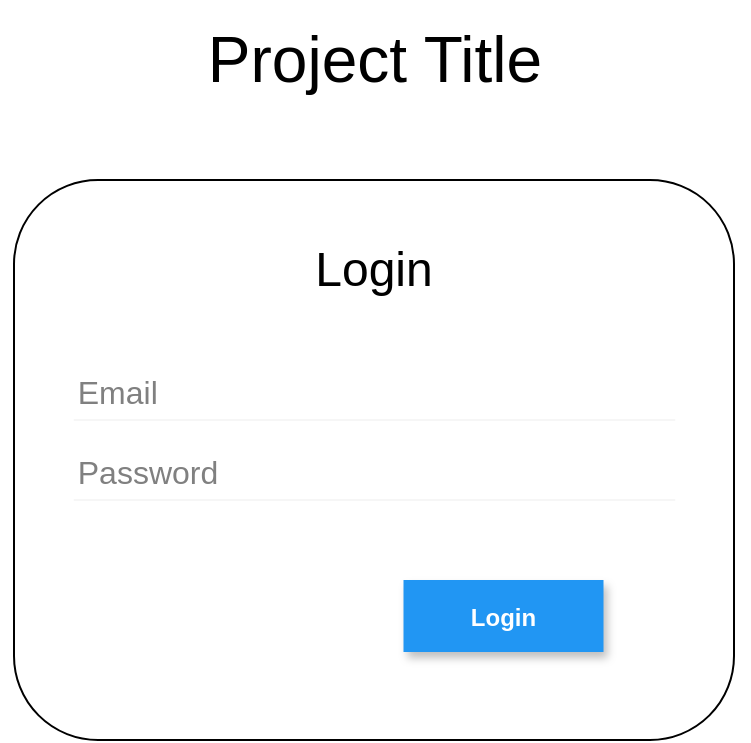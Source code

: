 <mxfile version="20.3.0" type="device"><diagram id="QibxNimmHayjAnfJpYLb" name="Page-1"><mxGraphModel dx="1414" dy="839" grid="1" gridSize="10" guides="1" tooltips="1" connect="1" arrows="1" fold="1" page="1" pageScale="1" pageWidth="850" pageHeight="1100" math="0" shadow="0"><root><mxCell id="0"/><mxCell id="1" parent="0"/><mxCell id="tX3c8Md2MeMbFRF7NQ3I-1" value="" style="rounded=1;whiteSpace=wrap;html=1;" vertex="1" parent="1"><mxGeometry x="245" y="120" width="360" height="280" as="geometry"/></mxCell><mxCell id="tX3c8Md2MeMbFRF7NQ3I-6" value="&lt;font style=&quot;font-size: 24px;&quot;&gt;Login&lt;/font&gt;" style="text;html=1;strokeColor=none;fillColor=none;align=center;verticalAlign=middle;whiteSpace=wrap;rounded=0;" vertex="1" parent="1"><mxGeometry x="395.25" y="150" width="60" height="30" as="geometry"/></mxCell><mxCell id="tX3c8Md2MeMbFRF7NQ3I-12" value="&lt;font style=&quot;font-size: 32px;&quot;&gt;Project Title&lt;/font&gt;" style="text;html=1;strokeColor=none;fillColor=none;align=center;verticalAlign=middle;whiteSpace=wrap;rounded=0;fontSize=20;" vertex="1" parent="1"><mxGeometry x="238" y="30" width="374.5" height="60" as="geometry"/></mxCell><mxCell id="tX3c8Md2MeMbFRF7NQ3I-64" value="Login" style="dashed=0;align=center;fontSize=12;shape=rect;fillColor=#2196F3;strokeColor=none;fontStyle=1;shadow=1;fontColor=#ffffff;" vertex="1" parent="1"><mxGeometry x="439.75" y="320" width="100" height="36" as="geometry"/></mxCell><mxCell id="tX3c8Md2MeMbFRF7NQ3I-66" value="Sign Up" style="dashed=0;align=center;fontSize=12;shape=rect;fillColor=none;strokeColor=none;fontStyle=1;fontColor=#ffffff;shadow=0;" vertex="1" parent="1"><mxGeometry x="309.75" y="320" width="100" height="36" as="geometry"/></mxCell><mxCell id="tX3c8Md2MeMbFRF7NQ3I-71" value="" style="group" vertex="1" connectable="0" parent="1"><mxGeometry x="274.88" y="210" width="300.75" height="35" as="geometry"/></mxCell><mxCell id="tX3c8Md2MeMbFRF7NQ3I-69" value="Email" style="text;fontColor=#808080;fontSize=16;verticalAlign=middle;strokeColor=none;fillColor=none;" vertex="1" parent="tX3c8Md2MeMbFRF7NQ3I-71"><mxGeometry width="300.75" height="30" as="geometry"/></mxCell><mxCell id="tX3c8Md2MeMbFRF7NQ3I-70" value="" style="dashed=0;shape=line;strokeWidth=1;noLabel=1;strokeColor=#eeeeee;opacity=50;fontSize=32;" vertex="1" parent="tX3c8Md2MeMbFRF7NQ3I-71"><mxGeometry y="25" width="300.75" height="10" as="geometry"/></mxCell><mxCell id="tX3c8Md2MeMbFRF7NQ3I-75" value="" style="group" vertex="1" connectable="0" parent="1"><mxGeometry x="274.88" y="250" width="300.75" height="35" as="geometry"/></mxCell><mxCell id="tX3c8Md2MeMbFRF7NQ3I-76" value="Password" style="text;fontColor=#808080;fontSize=16;verticalAlign=middle;strokeColor=none;fillColor=none;" vertex="1" parent="tX3c8Md2MeMbFRF7NQ3I-75"><mxGeometry width="300.75" height="30" as="geometry"/></mxCell><mxCell id="tX3c8Md2MeMbFRF7NQ3I-77" value="" style="dashed=0;shape=line;strokeWidth=1;noLabel=1;strokeColor=#eeeeee;opacity=50;fontSize=32;" vertex="1" parent="tX3c8Md2MeMbFRF7NQ3I-75"><mxGeometry y="25" width="300.75" height="10" as="geometry"/></mxCell></root></mxGraphModel></diagram></mxfile>